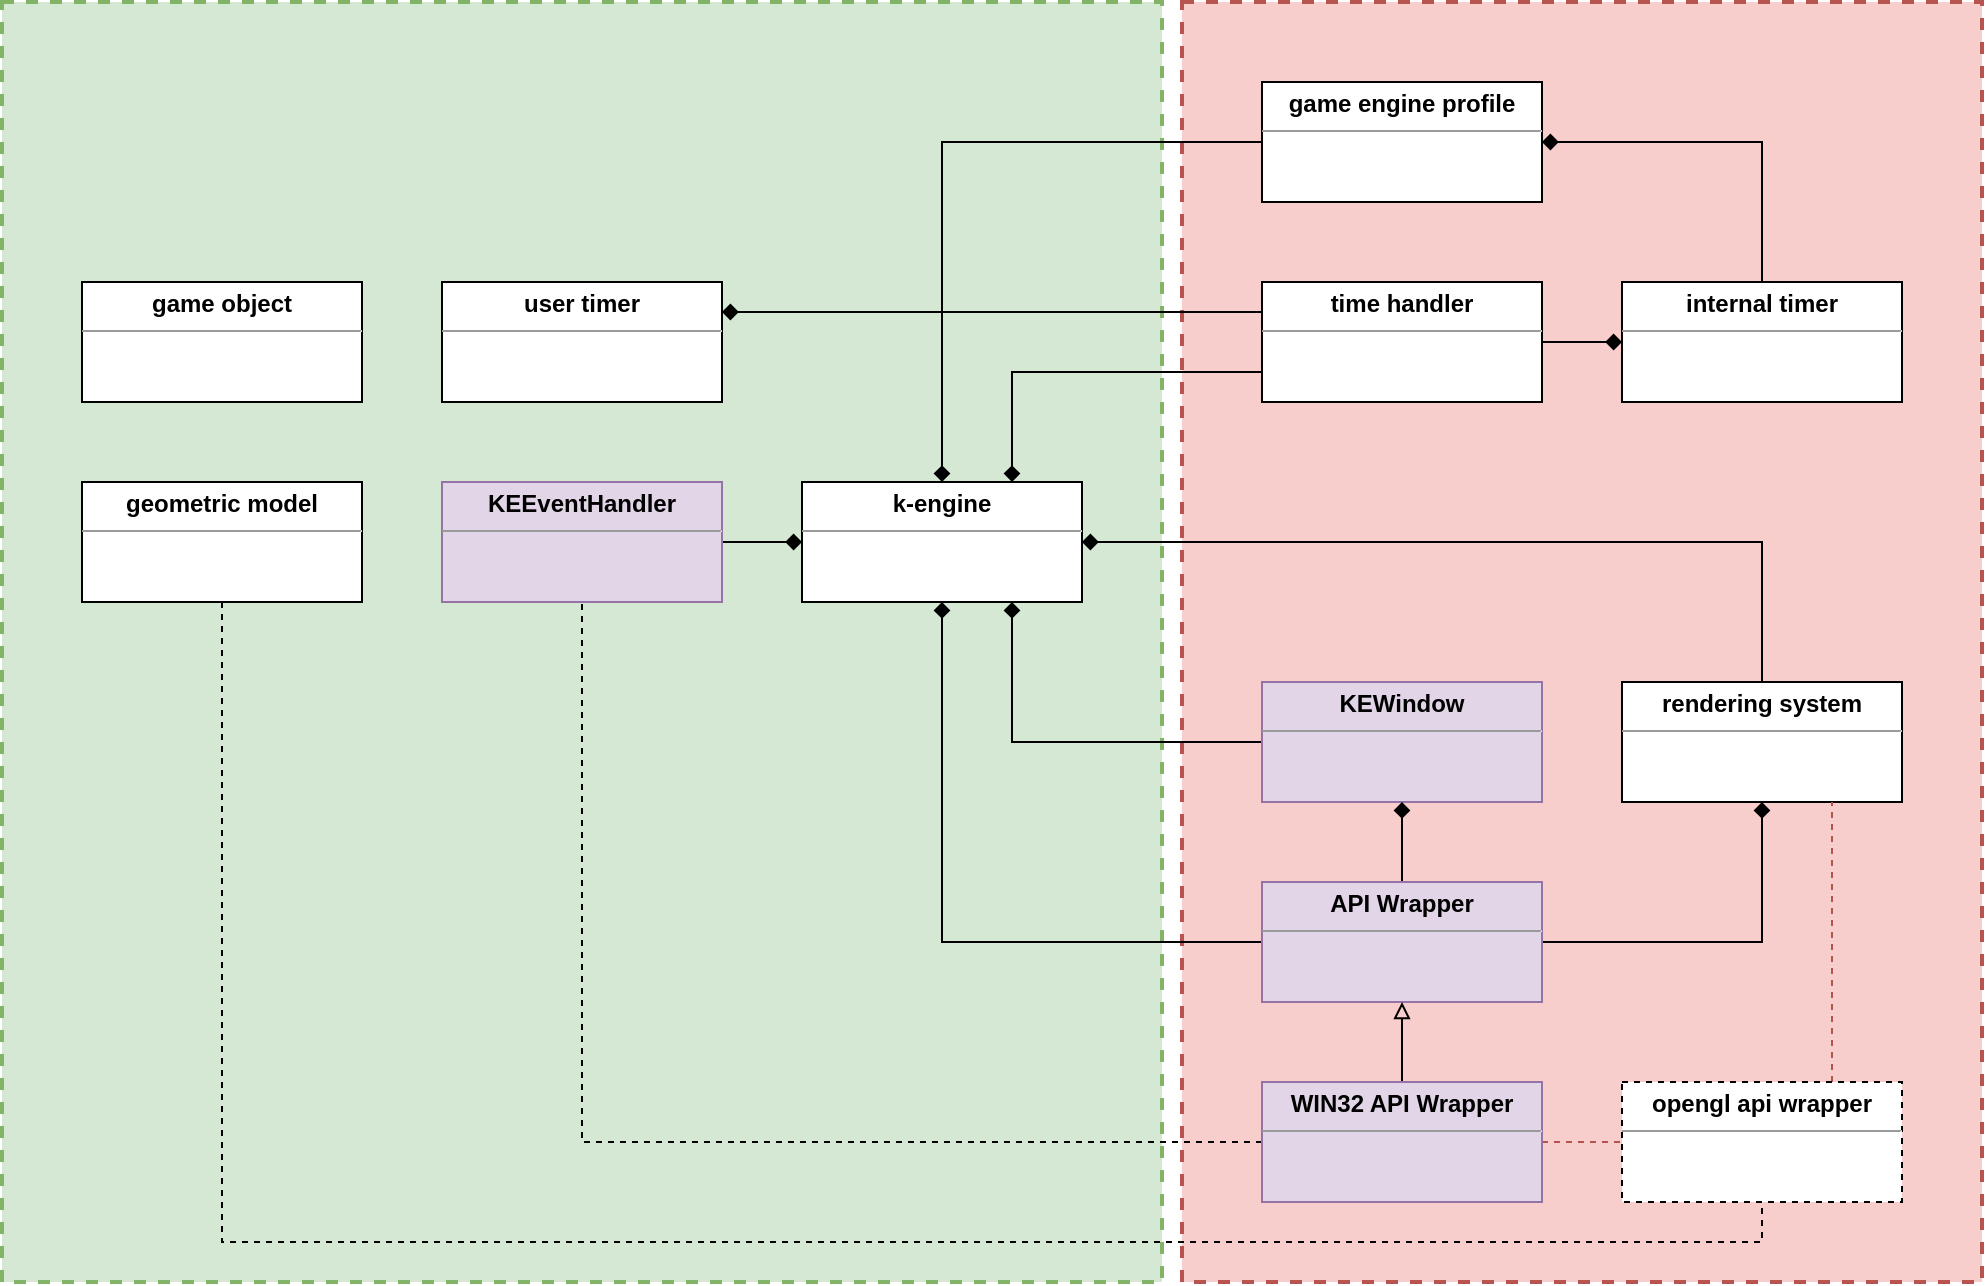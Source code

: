 <mxfile version="15.3.2" type="device"><diagram id="Kj27KNdA8-SujoAAzH3R" name="Page-1"><mxGraphModel dx="1248" dy="677" grid="1" gridSize="10" guides="1" tooltips="1" connect="1" arrows="1" fold="1" page="1" pageScale="1" pageWidth="827" pageHeight="1169" math="0" shadow="0"><root><mxCell id="0"/><mxCell id="1" parent="0"/><mxCell id="l8fZNN8RUN1IOdqyuR71-1" value="" style="rounded=0;whiteSpace=wrap;html=1;dashed=1;strokeColor=#82b366;strokeWidth=2;fillColor=#d5e8d4;" parent="1" vertex="1"><mxGeometry x="500" y="270" width="580" height="640" as="geometry"/></mxCell><mxCell id="l8fZNN8RUN1IOdqyuR71-2" value="" style="rounded=0;whiteSpace=wrap;html=1;dashed=1;strokeColor=#b85450;strokeWidth=2;fillColor=#f8cecc;" parent="1" vertex="1"><mxGeometry x="1090" y="270" width="400" height="640" as="geometry"/></mxCell><mxCell id="l8fZNN8RUN1IOdqyuR71-3" value="&lt;p style=&quot;margin: 0px ; margin-top: 4px ; text-align: center&quot;&gt;&lt;b&gt;k-engine&lt;/b&gt;&lt;/p&gt;&lt;hr size=&quot;1&quot;&gt;&lt;div style=&quot;height: 2px&quot;&gt;&lt;/div&gt;" style="verticalAlign=top;align=left;overflow=fill;fontSize=12;fontFamily=Helvetica;html=1;" parent="1" vertex="1"><mxGeometry x="900" y="510" width="140" height="60" as="geometry"/></mxCell><mxCell id="l8fZNN8RUN1IOdqyuR71-4" value="" style="edgeStyle=orthogonalEdgeStyle;rounded=0;orthogonalLoop=1;jettySize=auto;html=1;endArrow=diamond;endFill=1;entryX=0.75;entryY=1;entryDx=0;entryDy=0;" parent="1" source="l8fZNN8RUN1IOdqyuR71-5" target="l8fZNN8RUN1IOdqyuR71-3" edge="1"><mxGeometry relative="1" as="geometry"/></mxCell><mxCell id="l8fZNN8RUN1IOdqyuR71-5" value="&lt;p style=&quot;margin: 0px ; margin-top: 4px ; text-align: center&quot;&gt;&lt;b&gt;KEWindow&lt;/b&gt;&lt;/p&gt;&lt;hr size=&quot;1&quot;&gt;&lt;div style=&quot;height: 2px&quot;&gt;&lt;/div&gt;" style="verticalAlign=top;align=left;overflow=fill;fontSize=12;fontFamily=Helvetica;html=1;fillColor=#e1d5e7;strokeColor=#9673a6;" parent="1" vertex="1"><mxGeometry x="1130" y="610" width="140" height="60" as="geometry"/></mxCell><mxCell id="l8fZNN8RUN1IOdqyuR71-6" value="" style="edgeStyle=orthogonalEdgeStyle;rounded=0;orthogonalLoop=1;jettySize=auto;html=1;endArrow=diamond;endFill=1;exitX=0.5;exitY=0;exitDx=0;exitDy=0;" parent="1" source="l8fZNN8RUN1IOdqyuR71-9" target="l8fZNN8RUN1IOdqyuR71-5" edge="1"><mxGeometry relative="1" as="geometry"/></mxCell><mxCell id="l8fZNN8RUN1IOdqyuR71-7" value="" style="edgeStyle=orthogonalEdgeStyle;rounded=0;orthogonalLoop=1;jettySize=auto;html=1;endArrow=diamond;endFill=1;" parent="1" source="l8fZNN8RUN1IOdqyuR71-9" target="l8fZNN8RUN1IOdqyuR71-3" edge="1"><mxGeometry relative="1" as="geometry"/></mxCell><mxCell id="l8fZNN8RUN1IOdqyuR71-8" value="" style="edgeStyle=orthogonalEdgeStyle;rounded=0;orthogonalLoop=1;jettySize=auto;html=1;endArrow=diamond;endFill=1;" parent="1" source="l8fZNN8RUN1IOdqyuR71-9" target="l8fZNN8RUN1IOdqyuR71-17" edge="1"><mxGeometry relative="1" as="geometry"/></mxCell><mxCell id="l8fZNN8RUN1IOdqyuR71-9" value="&lt;p style=&quot;margin: 0px ; margin-top: 4px ; text-align: center&quot;&gt;&lt;b&gt;API Wrapper&lt;/b&gt;&lt;/p&gt;&lt;hr size=&quot;1&quot;&gt;&lt;div style=&quot;height: 2px&quot;&gt;&lt;/div&gt;" style="verticalAlign=top;align=left;overflow=fill;fontSize=12;fontFamily=Helvetica;html=1;fillColor=#e1d5e7;strokeColor=#9673a6;" parent="1" vertex="1"><mxGeometry x="1130" y="710" width="140" height="60" as="geometry"/></mxCell><mxCell id="l8fZNN8RUN1IOdqyuR71-10" value="" style="edgeStyle=orthogonalEdgeStyle;rounded=0;orthogonalLoop=1;jettySize=auto;html=1;endArrow=block;endFill=0;" parent="1" source="l8fZNN8RUN1IOdqyuR71-13" target="l8fZNN8RUN1IOdqyuR71-9" edge="1"><mxGeometry relative="1" as="geometry"/></mxCell><mxCell id="l8fZNN8RUN1IOdqyuR71-11" value="" style="edgeStyle=orthogonalEdgeStyle;rounded=0;orthogonalLoop=1;jettySize=auto;html=1;entryX=0.5;entryY=1;entryDx=0;entryDy=0;endArrow=none;endFill=0;dashed=1;" parent="1" source="l8fZNN8RUN1IOdqyuR71-13" target="l8fZNN8RUN1IOdqyuR71-15" edge="1"><mxGeometry relative="1" as="geometry"/></mxCell><mxCell id="l8fZNN8RUN1IOdqyuR71-12" value="" style="edgeStyle=orthogonalEdgeStyle;rounded=0;orthogonalLoop=1;jettySize=auto;html=1;endArrow=none;endFill=0;dashed=1;fillColor=#f8cecc;strokeColor=#b85450;" parent="1" source="l8fZNN8RUN1IOdqyuR71-13" target="l8fZNN8RUN1IOdqyuR71-26" edge="1"><mxGeometry relative="1" as="geometry"/></mxCell><mxCell id="l8fZNN8RUN1IOdqyuR71-13" value="&lt;p style=&quot;margin: 0px ; margin-top: 4px ; text-align: center&quot;&gt;&lt;b&gt;WIN32 API Wrapper&lt;/b&gt;&lt;/p&gt;&lt;hr size=&quot;1&quot;&gt;&lt;div style=&quot;height: 2px&quot;&gt;&lt;/div&gt;" style="verticalAlign=top;align=left;overflow=fill;fontSize=12;fontFamily=Helvetica;html=1;fillColor=#e1d5e7;strokeColor=#9673a6;" parent="1" vertex="1"><mxGeometry x="1130" y="810" width="140" height="60" as="geometry"/></mxCell><mxCell id="l8fZNN8RUN1IOdqyuR71-14" value="" style="edgeStyle=orthogonalEdgeStyle;rounded=0;orthogonalLoop=1;jettySize=auto;html=1;endArrow=diamond;endFill=1;" parent="1" source="l8fZNN8RUN1IOdqyuR71-15" target="l8fZNN8RUN1IOdqyuR71-3" edge="1"><mxGeometry relative="1" as="geometry"/></mxCell><mxCell id="l8fZNN8RUN1IOdqyuR71-15" value="&lt;p style=&quot;margin: 0px ; margin-top: 4px ; text-align: center&quot;&gt;&lt;b&gt;KEEventHandler&lt;/b&gt;&lt;/p&gt;&lt;hr size=&quot;1&quot;&gt;&lt;div style=&quot;height: 2px&quot;&gt;&lt;/div&gt;" style="verticalAlign=top;align=left;overflow=fill;fontSize=12;fontFamily=Helvetica;html=1;fillColor=#e1d5e7;strokeColor=#9673a6;" parent="1" vertex="1"><mxGeometry x="720" y="510" width="140" height="60" as="geometry"/></mxCell><mxCell id="l8fZNN8RUN1IOdqyuR71-16" value="" style="edgeStyle=orthogonalEdgeStyle;rounded=0;orthogonalLoop=1;jettySize=auto;html=1;endArrow=diamond;endFill=1;entryX=1;entryY=0.5;entryDx=0;entryDy=0;exitX=0.5;exitY=0;exitDx=0;exitDy=0;" parent="1" source="l8fZNN8RUN1IOdqyuR71-17" target="l8fZNN8RUN1IOdqyuR71-3" edge="1"><mxGeometry relative="1" as="geometry"/></mxCell><mxCell id="l8fZNN8RUN1IOdqyuR71-17" value="&lt;p style=&quot;margin: 0px ; margin-top: 4px ; text-align: center&quot;&gt;&lt;b&gt;rendering system&lt;/b&gt;&lt;/p&gt;&lt;hr size=&quot;1&quot;&gt;&lt;div style=&quot;height: 2px&quot;&gt;&lt;/div&gt;" style="verticalAlign=top;align=left;overflow=fill;fontSize=12;fontFamily=Helvetica;html=1;" parent="1" vertex="1"><mxGeometry x="1310" y="610" width="140" height="60" as="geometry"/></mxCell><mxCell id="l8fZNN8RUN1IOdqyuR71-18" value="" style="edgeStyle=orthogonalEdgeStyle;rounded=0;orthogonalLoop=1;jettySize=auto;html=1;entryX=0.75;entryY=0;entryDx=0;entryDy=0;endArrow=diamond;endFill=1;exitX=0;exitY=0.75;exitDx=0;exitDy=0;" parent="1" source="l8fZNN8RUN1IOdqyuR71-20" target="l8fZNN8RUN1IOdqyuR71-3" edge="1"><mxGeometry relative="1" as="geometry"/></mxCell><mxCell id="l8fZNN8RUN1IOdqyuR71-19" value="" style="edgeStyle=orthogonalEdgeStyle;rounded=0;orthogonalLoop=1;jettySize=auto;html=1;endArrow=diamond;endFill=1;" parent="1" source="l8fZNN8RUN1IOdqyuR71-20" target="l8fZNN8RUN1IOdqyuR71-22" edge="1"><mxGeometry relative="1" as="geometry"/></mxCell><mxCell id="l8fZNN8RUN1IOdqyuR71-20" value="&lt;p style=&quot;margin: 0px ; margin-top: 4px ; text-align: center&quot;&gt;&lt;b&gt;time handler&lt;/b&gt;&lt;/p&gt;&lt;hr size=&quot;1&quot;&gt;&lt;div style=&quot;height: 2px&quot;&gt;&lt;/div&gt;" style="verticalAlign=top;align=left;overflow=fill;fontSize=12;fontFamily=Helvetica;html=1;" parent="1" vertex="1"><mxGeometry x="1130" y="410" width="140" height="60" as="geometry"/></mxCell><mxCell id="l8fZNN8RUN1IOdqyuR71-21" value="" style="edgeStyle=orthogonalEdgeStyle;rounded=0;orthogonalLoop=1;jettySize=auto;html=1;endArrow=diamond;endFill=1;entryX=1;entryY=0.5;entryDx=0;entryDy=0;exitX=0.5;exitY=0;exitDx=0;exitDy=0;" parent="1" source="l8fZNN8RUN1IOdqyuR71-22" target="l8fZNN8RUN1IOdqyuR71-24" edge="1"><mxGeometry relative="1" as="geometry"/></mxCell><mxCell id="l8fZNN8RUN1IOdqyuR71-22" value="&lt;p style=&quot;margin: 0px ; margin-top: 4px ; text-align: center&quot;&gt;&lt;b&gt;internal timer&lt;/b&gt;&lt;/p&gt;&lt;hr size=&quot;1&quot;&gt;&lt;div style=&quot;height: 2px&quot;&gt;&lt;/div&gt;" style="verticalAlign=top;align=left;overflow=fill;fontSize=12;fontFamily=Helvetica;html=1;" parent="1" vertex="1"><mxGeometry x="1310" y="410" width="140" height="60" as="geometry"/></mxCell><mxCell id="l8fZNN8RUN1IOdqyuR71-23" value="" style="edgeStyle=orthogonalEdgeStyle;rounded=0;orthogonalLoop=1;jettySize=auto;html=1;endArrow=diamond;endFill=1;" parent="1" source="l8fZNN8RUN1IOdqyuR71-24" target="l8fZNN8RUN1IOdqyuR71-3" edge="1"><mxGeometry relative="1" as="geometry"/></mxCell><mxCell id="l8fZNN8RUN1IOdqyuR71-24" value="&lt;p style=&quot;margin: 0px ; margin-top: 4px ; text-align: center&quot;&gt;&lt;b&gt;game engine profile&lt;/b&gt;&lt;/p&gt;&lt;hr size=&quot;1&quot;&gt;&lt;div style=&quot;height: 2px&quot;&gt;&lt;/div&gt;" style="verticalAlign=top;align=left;overflow=fill;fontSize=12;fontFamily=Helvetica;html=1;" parent="1" vertex="1"><mxGeometry x="1130" y="310" width="140" height="60" as="geometry"/></mxCell><mxCell id="l8fZNN8RUN1IOdqyuR71-25" value="" style="edgeStyle=orthogonalEdgeStyle;rounded=0;orthogonalLoop=1;jettySize=auto;html=1;entryX=0.75;entryY=1;entryDx=0;entryDy=0;exitX=0.75;exitY=0;exitDx=0;exitDy=0;endArrow=none;endFill=0;dashed=1;fillColor=#f8cecc;strokeColor=#b85450;" parent="1" source="l8fZNN8RUN1IOdqyuR71-26" target="l8fZNN8RUN1IOdqyuR71-17" edge="1"><mxGeometry relative="1" as="geometry"/></mxCell><mxCell id="l8fZNN8RUN1IOdqyuR71-26" value="&lt;p style=&quot;margin: 0px ; margin-top: 4px ; text-align: center&quot;&gt;&lt;b&gt;opengl api wrapper&lt;/b&gt;&lt;/p&gt;&lt;hr size=&quot;1&quot;&gt;&lt;div style=&quot;height: 2px&quot;&gt;&lt;/div&gt;" style="verticalAlign=top;align=left;overflow=fill;fontSize=12;fontFamily=Helvetica;html=1;dashed=1;" parent="1" vertex="1"><mxGeometry x="1310" y="810" width="140" height="60" as="geometry"/></mxCell><mxCell id="l8fZNN8RUN1IOdqyuR71-27" value="" style="edgeStyle=orthogonalEdgeStyle;rounded=0;orthogonalLoop=1;jettySize=auto;html=1;endArrow=none;endFill=0;entryX=0;entryY=0.25;entryDx=0;entryDy=0;exitX=1;exitY=0.25;exitDx=0;exitDy=0;startArrow=diamond;startFill=1;" parent="1" source="l8fZNN8RUN1IOdqyuR71-28" target="l8fZNN8RUN1IOdqyuR71-20" edge="1"><mxGeometry relative="1" as="geometry"/></mxCell><mxCell id="l8fZNN8RUN1IOdqyuR71-28" value="&lt;p style=&quot;margin: 0px ; margin-top: 4px ; text-align: center&quot;&gt;&lt;b&gt;user timer&lt;/b&gt;&lt;/p&gt;&lt;hr size=&quot;1&quot;&gt;&lt;div style=&quot;height: 2px&quot;&gt;&lt;/div&gt;" style="verticalAlign=top;align=left;overflow=fill;fontSize=12;fontFamily=Helvetica;html=1;" parent="1" vertex="1"><mxGeometry x="720" y="410" width="140" height="60" as="geometry"/></mxCell><mxCell id="l8fZNN8RUN1IOdqyuR71-29" value="" style="edgeStyle=orthogonalEdgeStyle;rounded=0;orthogonalLoop=1;jettySize=auto;html=1;dashed=1;endArrow=none;endFill=0;entryX=0.5;entryY=1;entryDx=0;entryDy=0;exitX=0.5;exitY=1;exitDx=0;exitDy=0;" parent="1" source="l8fZNN8RUN1IOdqyuR71-30" target="l8fZNN8RUN1IOdqyuR71-26" edge="1"><mxGeometry relative="1" as="geometry"/></mxCell><mxCell id="l8fZNN8RUN1IOdqyuR71-30" value="&lt;p style=&quot;margin: 0px ; margin-top: 4px ; text-align: center&quot;&gt;&lt;b&gt;geometric model&lt;/b&gt;&lt;/p&gt;&lt;hr size=&quot;1&quot;&gt;&lt;div style=&quot;height: 2px&quot;&gt;&lt;/div&gt;" style="verticalAlign=top;align=left;overflow=fill;fontSize=12;fontFamily=Helvetica;html=1;" parent="1" vertex="1"><mxGeometry x="540" y="510" width="140" height="60" as="geometry"/></mxCell><mxCell id="l8fZNN8RUN1IOdqyuR71-31" value="&lt;p style=&quot;margin: 0px ; margin-top: 4px ; text-align: center&quot;&gt;&lt;b&gt;game object&lt;/b&gt;&lt;/p&gt;&lt;hr size=&quot;1&quot;&gt;&lt;div style=&quot;height: 2px&quot;&gt;&lt;/div&gt;" style="verticalAlign=top;align=left;overflow=fill;fontSize=12;fontFamily=Helvetica;html=1;" parent="1" vertex="1"><mxGeometry x="540" y="410" width="140" height="60" as="geometry"/></mxCell></root></mxGraphModel></diagram></mxfile>